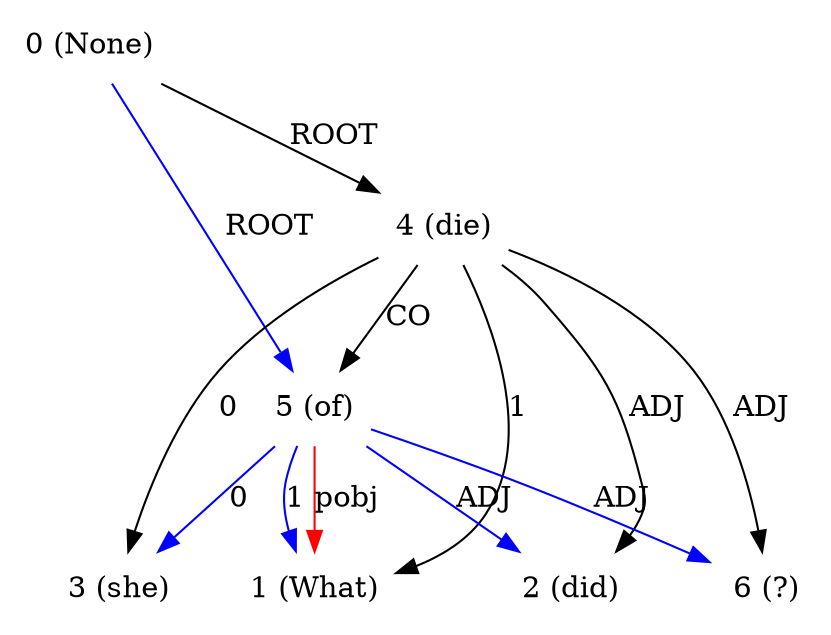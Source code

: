 digraph G{
edge [dir=forward]
node [shape=plaintext]

0 [label="0 (None)"]
0 -> 4 [label="ROOT"]
0 -> 5 [label="ROOT", color="blue"]
1 [label="1 (What)"]
5 -> 1 [label="pobj", color="red"]
2 [label="2 (did)"]
3 [label="3 (she)"]
4 [label="4 (die)"]
4 -> 1 [label="1"]
4 -> 3 [label="0"]
4 -> 5 [label="CO"]
4 -> 2 [label="ADJ"]
4 -> 6 [label="ADJ"]
5 [label="5 (of)"]
5 -> 1 [label="1", color="blue"]
5 -> 3 [label="0", color="blue"]
5 -> 6 [label="ADJ", color="blue"]
5 -> 2 [label="ADJ", color="blue"]
6 [label="6 (?)"]
}
